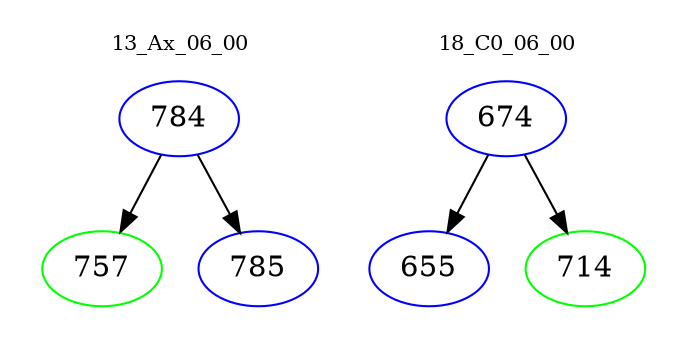 digraph{
subgraph cluster_0 {
color = white
label = "13_Ax_06_00";
fontsize=10;
T0_784 [label="784", color="blue"]
T0_784 -> T0_757 [color="black"]
T0_757 [label="757", color="green"]
T0_784 -> T0_785 [color="black"]
T0_785 [label="785", color="blue"]
}
subgraph cluster_1 {
color = white
label = "18_C0_06_00";
fontsize=10;
T1_674 [label="674", color="blue"]
T1_674 -> T1_655 [color="black"]
T1_655 [label="655", color="blue"]
T1_674 -> T1_714 [color="black"]
T1_714 [label="714", color="green"]
}
}
